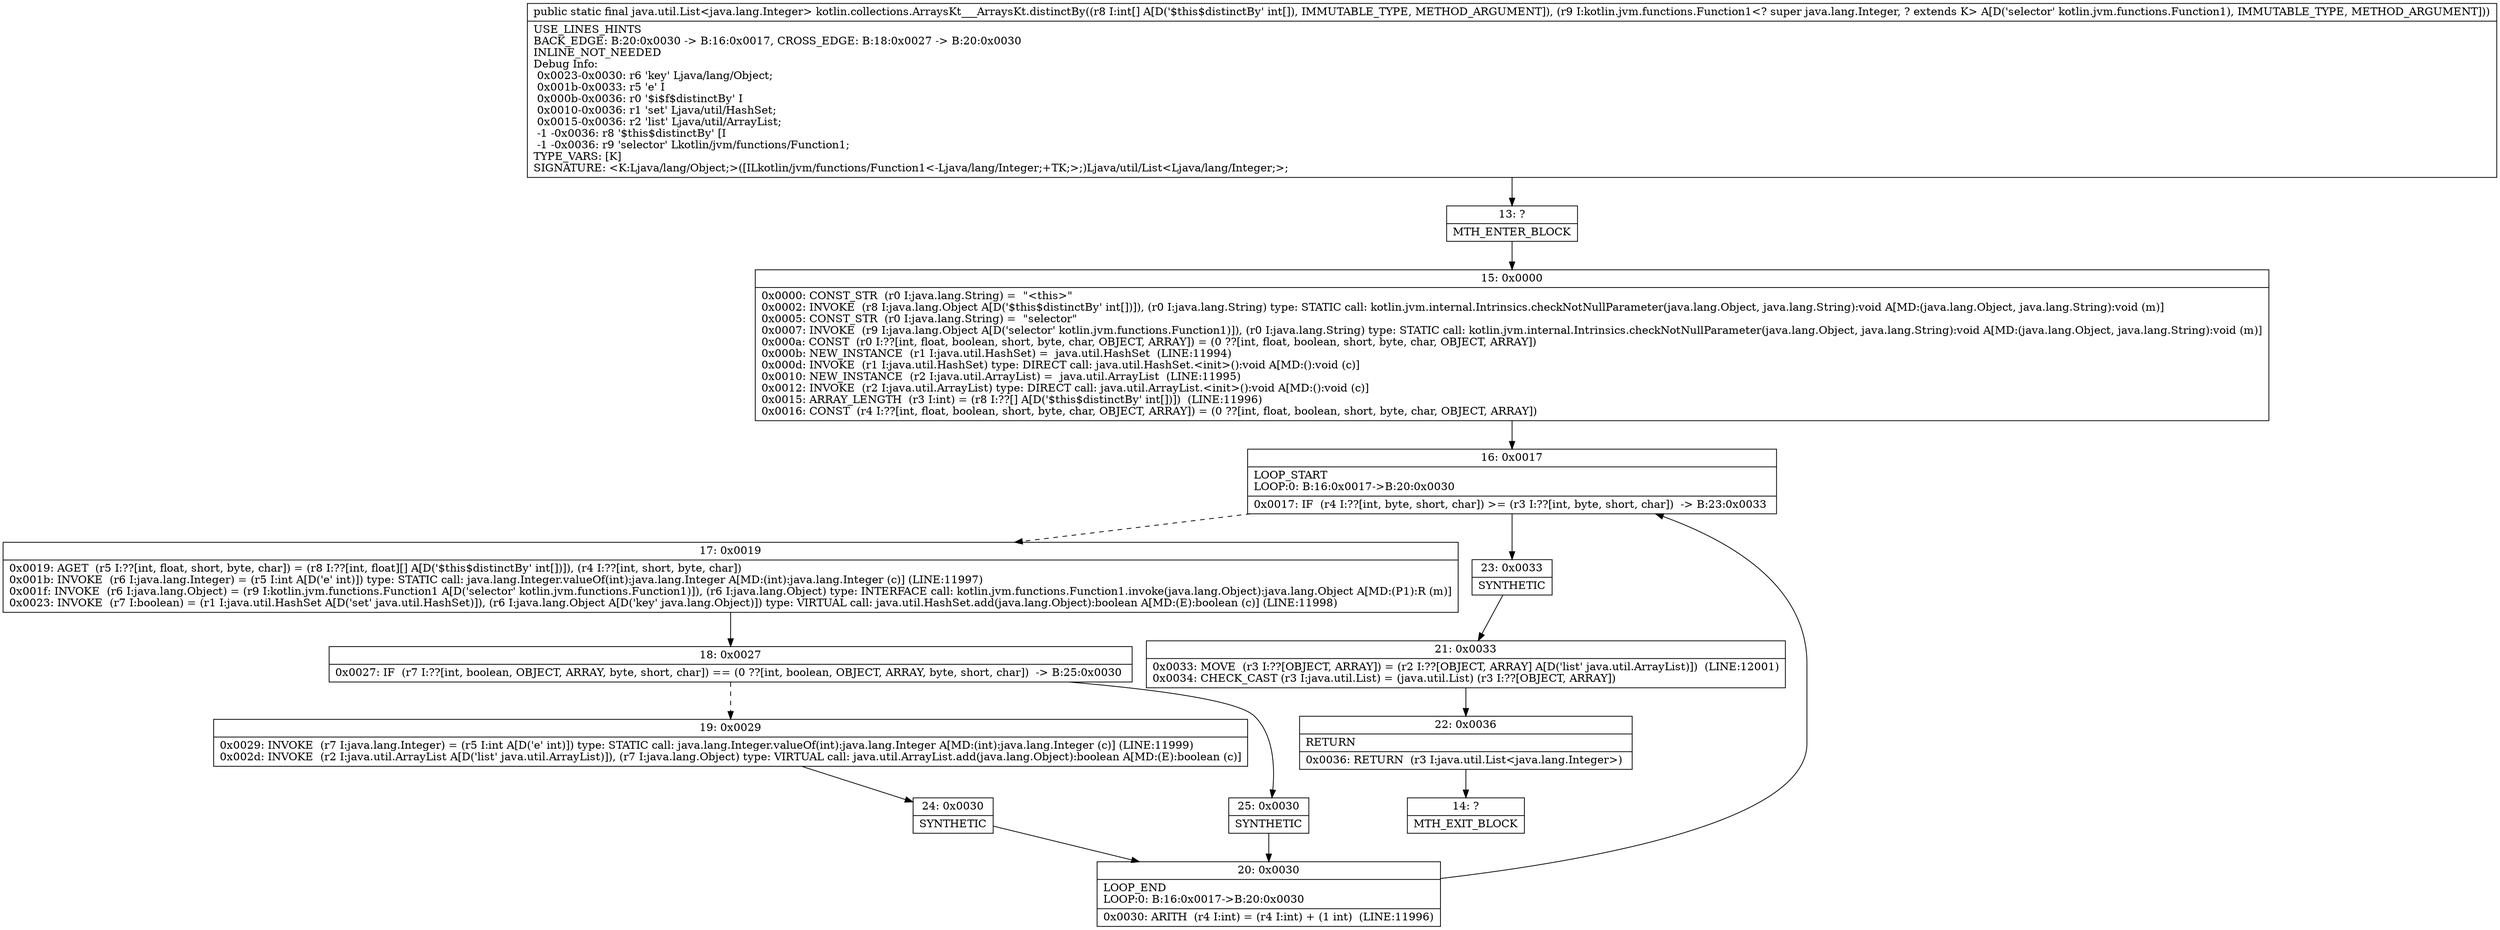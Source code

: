 digraph "CFG forkotlin.collections.ArraysKt___ArraysKt.distinctBy([ILkotlin\/jvm\/functions\/Function1;)Ljava\/util\/List;" {
Node_13 [shape=record,label="{13\:\ ?|MTH_ENTER_BLOCK\l}"];
Node_15 [shape=record,label="{15\:\ 0x0000|0x0000: CONST_STR  (r0 I:java.lang.String) =  \"\<this\>\" \l0x0002: INVOKE  (r8 I:java.lang.Object A[D('$this$distinctBy' int[])]), (r0 I:java.lang.String) type: STATIC call: kotlin.jvm.internal.Intrinsics.checkNotNullParameter(java.lang.Object, java.lang.String):void A[MD:(java.lang.Object, java.lang.String):void (m)]\l0x0005: CONST_STR  (r0 I:java.lang.String) =  \"selector\" \l0x0007: INVOKE  (r9 I:java.lang.Object A[D('selector' kotlin.jvm.functions.Function1)]), (r0 I:java.lang.String) type: STATIC call: kotlin.jvm.internal.Intrinsics.checkNotNullParameter(java.lang.Object, java.lang.String):void A[MD:(java.lang.Object, java.lang.String):void (m)]\l0x000a: CONST  (r0 I:??[int, float, boolean, short, byte, char, OBJECT, ARRAY]) = (0 ??[int, float, boolean, short, byte, char, OBJECT, ARRAY]) \l0x000b: NEW_INSTANCE  (r1 I:java.util.HashSet) =  java.util.HashSet  (LINE:11994)\l0x000d: INVOKE  (r1 I:java.util.HashSet) type: DIRECT call: java.util.HashSet.\<init\>():void A[MD:():void (c)]\l0x0010: NEW_INSTANCE  (r2 I:java.util.ArrayList) =  java.util.ArrayList  (LINE:11995)\l0x0012: INVOKE  (r2 I:java.util.ArrayList) type: DIRECT call: java.util.ArrayList.\<init\>():void A[MD:():void (c)]\l0x0015: ARRAY_LENGTH  (r3 I:int) = (r8 I:??[] A[D('$this$distinctBy' int[])])  (LINE:11996)\l0x0016: CONST  (r4 I:??[int, float, boolean, short, byte, char, OBJECT, ARRAY]) = (0 ??[int, float, boolean, short, byte, char, OBJECT, ARRAY]) \l}"];
Node_16 [shape=record,label="{16\:\ 0x0017|LOOP_START\lLOOP:0: B:16:0x0017\-\>B:20:0x0030\l|0x0017: IF  (r4 I:??[int, byte, short, char]) \>= (r3 I:??[int, byte, short, char])  \-\> B:23:0x0033 \l}"];
Node_17 [shape=record,label="{17\:\ 0x0019|0x0019: AGET  (r5 I:??[int, float, short, byte, char]) = (r8 I:??[int, float][] A[D('$this$distinctBy' int[])]), (r4 I:??[int, short, byte, char]) \l0x001b: INVOKE  (r6 I:java.lang.Integer) = (r5 I:int A[D('e' int)]) type: STATIC call: java.lang.Integer.valueOf(int):java.lang.Integer A[MD:(int):java.lang.Integer (c)] (LINE:11997)\l0x001f: INVOKE  (r6 I:java.lang.Object) = (r9 I:kotlin.jvm.functions.Function1 A[D('selector' kotlin.jvm.functions.Function1)]), (r6 I:java.lang.Object) type: INTERFACE call: kotlin.jvm.functions.Function1.invoke(java.lang.Object):java.lang.Object A[MD:(P1):R (m)]\l0x0023: INVOKE  (r7 I:boolean) = (r1 I:java.util.HashSet A[D('set' java.util.HashSet)]), (r6 I:java.lang.Object A[D('key' java.lang.Object)]) type: VIRTUAL call: java.util.HashSet.add(java.lang.Object):boolean A[MD:(E):boolean (c)] (LINE:11998)\l}"];
Node_18 [shape=record,label="{18\:\ 0x0027|0x0027: IF  (r7 I:??[int, boolean, OBJECT, ARRAY, byte, short, char]) == (0 ??[int, boolean, OBJECT, ARRAY, byte, short, char])  \-\> B:25:0x0030 \l}"];
Node_19 [shape=record,label="{19\:\ 0x0029|0x0029: INVOKE  (r7 I:java.lang.Integer) = (r5 I:int A[D('e' int)]) type: STATIC call: java.lang.Integer.valueOf(int):java.lang.Integer A[MD:(int):java.lang.Integer (c)] (LINE:11999)\l0x002d: INVOKE  (r2 I:java.util.ArrayList A[D('list' java.util.ArrayList)]), (r7 I:java.lang.Object) type: VIRTUAL call: java.util.ArrayList.add(java.lang.Object):boolean A[MD:(E):boolean (c)]\l}"];
Node_24 [shape=record,label="{24\:\ 0x0030|SYNTHETIC\l}"];
Node_20 [shape=record,label="{20\:\ 0x0030|LOOP_END\lLOOP:0: B:16:0x0017\-\>B:20:0x0030\l|0x0030: ARITH  (r4 I:int) = (r4 I:int) + (1 int)  (LINE:11996)\l}"];
Node_25 [shape=record,label="{25\:\ 0x0030|SYNTHETIC\l}"];
Node_23 [shape=record,label="{23\:\ 0x0033|SYNTHETIC\l}"];
Node_21 [shape=record,label="{21\:\ 0x0033|0x0033: MOVE  (r3 I:??[OBJECT, ARRAY]) = (r2 I:??[OBJECT, ARRAY] A[D('list' java.util.ArrayList)])  (LINE:12001)\l0x0034: CHECK_CAST (r3 I:java.util.List) = (java.util.List) (r3 I:??[OBJECT, ARRAY]) \l}"];
Node_22 [shape=record,label="{22\:\ 0x0036|RETURN\l|0x0036: RETURN  (r3 I:java.util.List\<java.lang.Integer\>) \l}"];
Node_14 [shape=record,label="{14\:\ ?|MTH_EXIT_BLOCK\l}"];
MethodNode[shape=record,label="{public static final java.util.List\<java.lang.Integer\> kotlin.collections.ArraysKt___ArraysKt.distinctBy((r8 I:int[] A[D('$this$distinctBy' int[]), IMMUTABLE_TYPE, METHOD_ARGUMENT]), (r9 I:kotlin.jvm.functions.Function1\<? super java.lang.Integer, ? extends K\> A[D('selector' kotlin.jvm.functions.Function1), IMMUTABLE_TYPE, METHOD_ARGUMENT]))  | USE_LINES_HINTS\lBACK_EDGE: B:20:0x0030 \-\> B:16:0x0017, CROSS_EDGE: B:18:0x0027 \-\> B:20:0x0030\lINLINE_NOT_NEEDED\lDebug Info:\l  0x0023\-0x0030: r6 'key' Ljava\/lang\/Object;\l  0x001b\-0x0033: r5 'e' I\l  0x000b\-0x0036: r0 '$i$f$distinctBy' I\l  0x0010\-0x0036: r1 'set' Ljava\/util\/HashSet;\l  0x0015\-0x0036: r2 'list' Ljava\/util\/ArrayList;\l  \-1 \-0x0036: r8 '$this$distinctBy' [I\l  \-1 \-0x0036: r9 'selector' Lkotlin\/jvm\/functions\/Function1;\lTYPE_VARS: [K]\lSIGNATURE: \<K:Ljava\/lang\/Object;\>([ILkotlin\/jvm\/functions\/Function1\<\-Ljava\/lang\/Integer;+TK;\>;)Ljava\/util\/List\<Ljava\/lang\/Integer;\>;\l}"];
MethodNode -> Node_13;Node_13 -> Node_15;
Node_15 -> Node_16;
Node_16 -> Node_17[style=dashed];
Node_16 -> Node_23;
Node_17 -> Node_18;
Node_18 -> Node_19[style=dashed];
Node_18 -> Node_25;
Node_19 -> Node_24;
Node_24 -> Node_20;
Node_20 -> Node_16;
Node_25 -> Node_20;
Node_23 -> Node_21;
Node_21 -> Node_22;
Node_22 -> Node_14;
}

